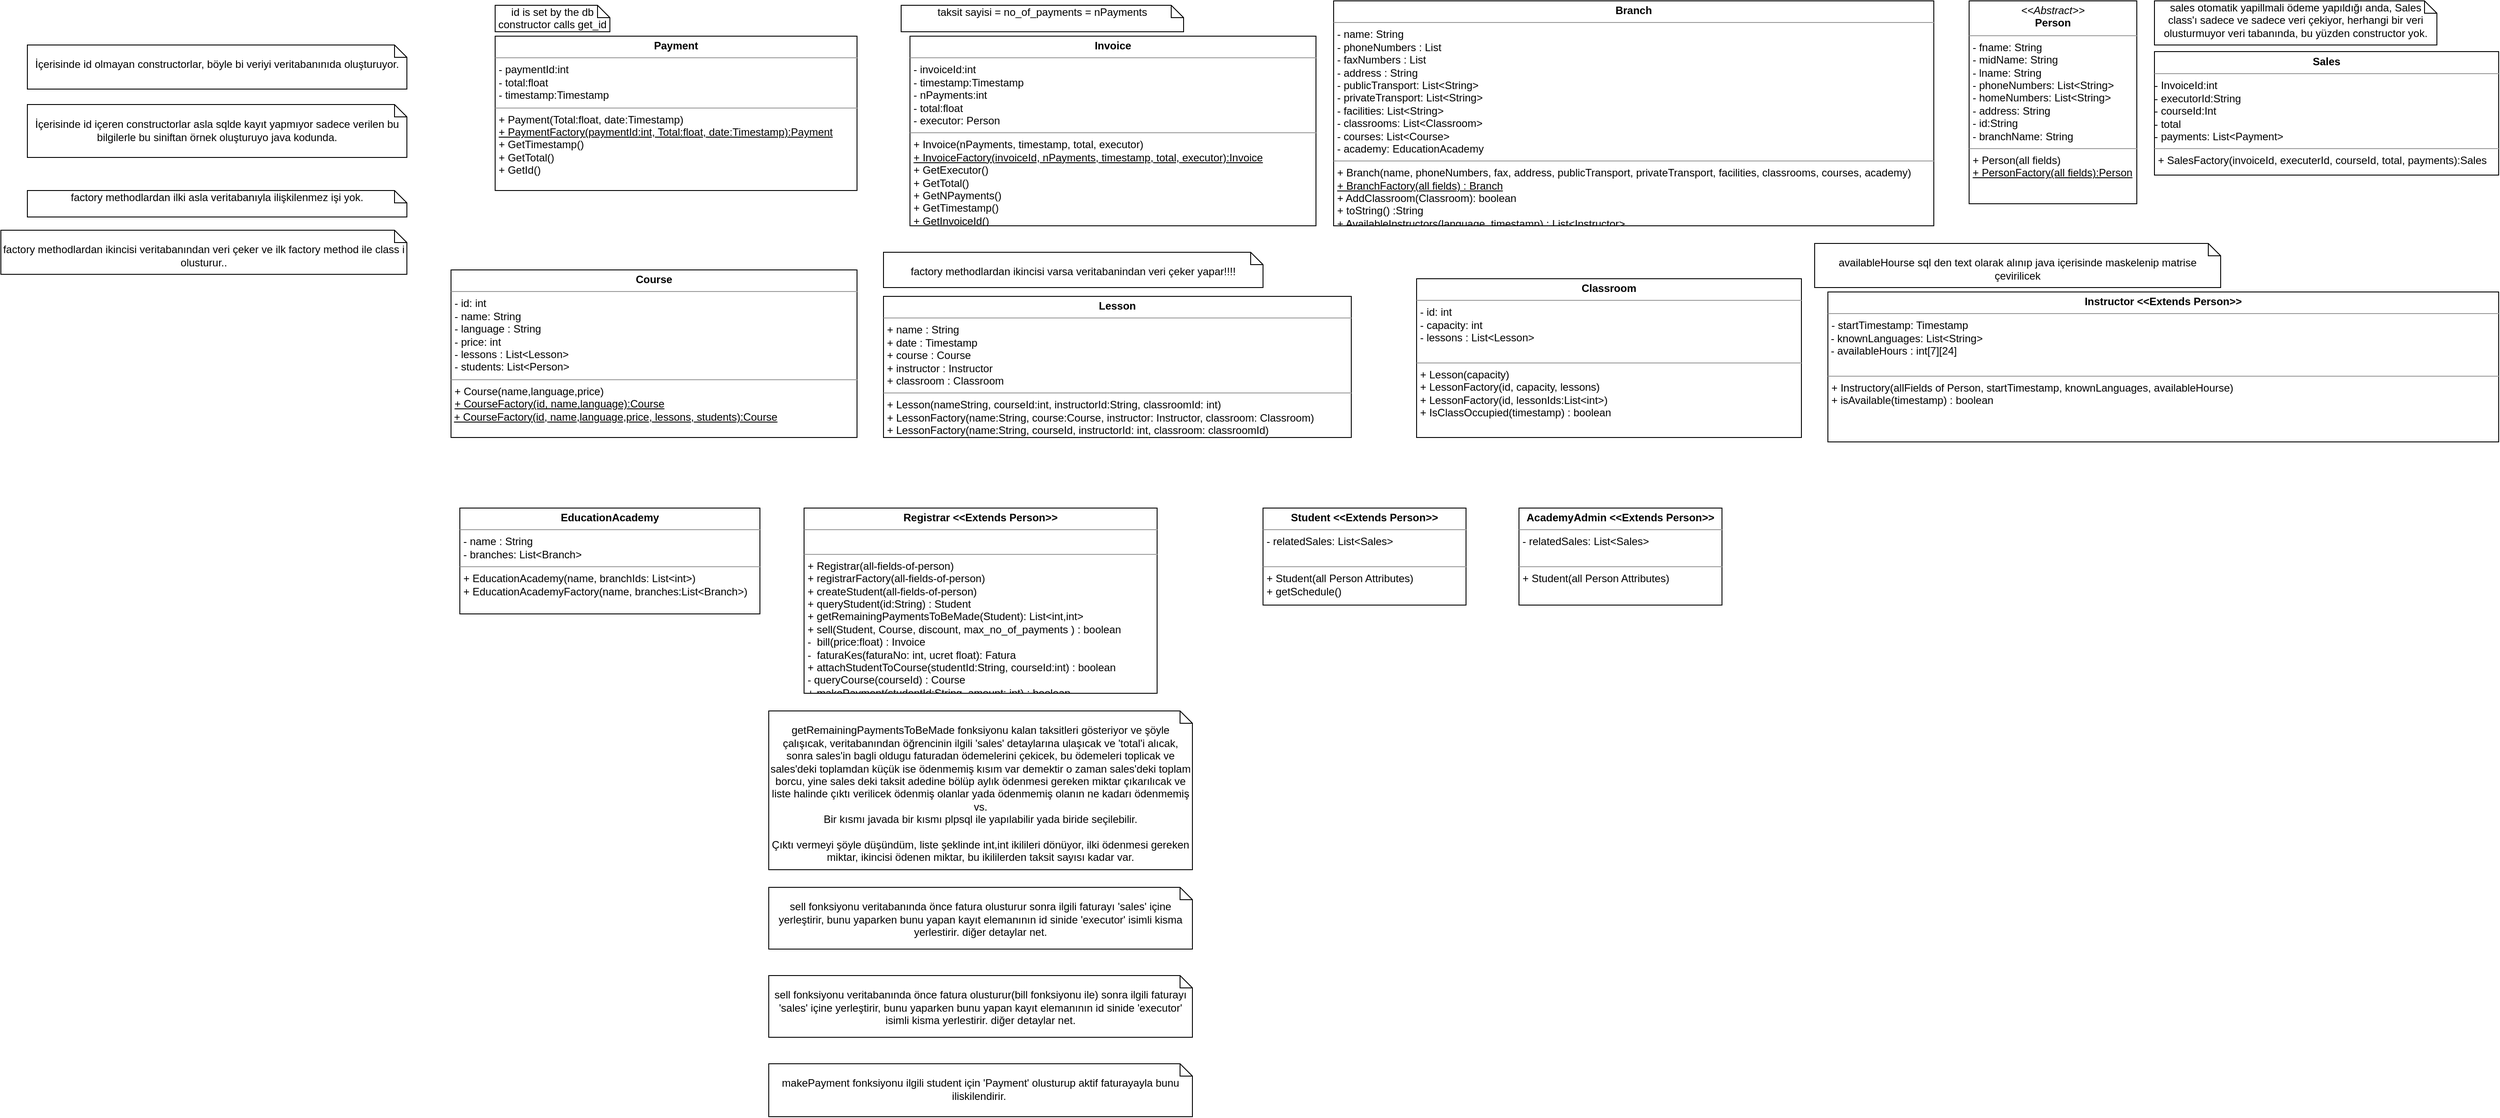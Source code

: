<mxfile version="13.0.0" type="device"><diagram id="SoJPHlBcOKzwQ1903XTf" name="Page-1"><mxGraphModel dx="3327" dy="979" grid="1" gridSize="10" guides="1" tooltips="1" connect="1" arrows="1" fold="1" page="1" pageScale="1" pageWidth="827" pageHeight="1169" math="0" shadow="0"><root><mxCell id="0"/><mxCell id="1" parent="0"/><mxCell id="TnJ2MI2GTF-9wMHcSsY4-5" value="&lt;p style=&quot;margin: 4px 0px 0px ; text-align: center&quot;&gt;&lt;b&gt;EducationAcademy&lt;/b&gt;&lt;/p&gt;&lt;hr size=&quot;1&quot;&gt;&lt;p style=&quot;margin: 0px 0px 0px 4px&quot;&gt;- name : String&amp;nbsp;&lt;/p&gt;&lt;p style=&quot;margin: 0px 0px 0px 4px&quot;&gt;- branches: List&amp;lt;Branch&amp;gt;&lt;/p&gt;&lt;hr size=&quot;1&quot;&gt;&lt;p style=&quot;margin: 0px 0px 0px 4px&quot;&gt;+ EducationAcademy(name, branchIds: List&amp;lt;int&amp;gt;)&lt;br&gt;&lt;/p&gt;&lt;p style=&quot;margin: 0px 0px 0px 4px&quot;&gt;+ EducationAcademyFactory(name, branches:List&amp;lt;Branch&amp;gt;)&lt;/p&gt;&lt;p style=&quot;margin: 0px 0px 0px 4px&quot;&gt;&lt;br&gt;&lt;/p&gt;" style="verticalAlign=top;align=left;overflow=fill;fontSize=12;fontFamily=Helvetica;html=1;" parent="1" vertex="1"><mxGeometry x="-670" y="600" width="340" height="120" as="geometry"/></mxCell><mxCell id="TnJ2MI2GTF-9wMHcSsY4-7" value="&lt;p style=&quot;margin: 4px 0px 0px ; text-align: center&quot;&gt;&lt;b&gt;Classroom&lt;/b&gt;&lt;/p&gt;&lt;hr size=&quot;1&quot;&gt;&lt;p style=&quot;margin: 0px 0px 0px 4px&quot;&gt;- id: int&lt;/p&gt;&lt;p style=&quot;margin: 0px 0px 0px 4px&quot;&gt;- capacity: int&lt;/p&gt;&lt;p style=&quot;margin: 0px 0px 0px 4px&quot;&gt;- lessons : List&amp;lt;Lesson&amp;gt;&lt;/p&gt;&lt;p style=&quot;margin: 0px 0px 0px 4px&quot;&gt;&lt;br&gt;&lt;/p&gt;&lt;hr size=&quot;1&quot;&gt;&lt;p style=&quot;margin: 0px 0px 0px 4px&quot;&gt;+ Lesson(capacity)&lt;/p&gt;&lt;p style=&quot;margin: 0px 0px 0px 4px&quot;&gt;+ LessonFactory(id, capacity, lessons)&lt;/p&gt;&lt;p style=&quot;margin: 0px 0px 0px 4px&quot;&gt;+ LessonFactory(id, lessonIds:List&amp;lt;int&amp;gt;)&lt;/p&gt;&lt;p style=&quot;margin: 0px 0px 0px 4px&quot;&gt;&lt;span&gt;+ IsClassOccupied(timestamp) : boolean&lt;/span&gt;&lt;/p&gt;" style="verticalAlign=top;align=left;overflow=fill;fontSize=12;fontFamily=Helvetica;html=1;" parent="1" vertex="1"><mxGeometry x="414" y="340" width="436" height="180" as="geometry"/></mxCell><mxCell id="TnJ2MI2GTF-9wMHcSsY4-32" value="&lt;p style=&quot;margin: 4px 0px 0px ; text-align: center&quot;&gt;&lt;i&gt;&amp;lt;&amp;lt;Abstract&amp;gt;&amp;gt;&lt;/i&gt;&lt;br&gt;&lt;b&gt;Person&lt;/b&gt;&lt;/p&gt;&lt;hr size=&quot;1&quot;&gt;&lt;p style=&quot;margin: 0px 0px 0px 4px&quot;&gt;- fname: String&lt;/p&gt;&lt;p style=&quot;margin: 0px 0px 0px 4px&quot;&gt;- midName: String&lt;/p&gt;&lt;p style=&quot;margin: 0px 0px 0px 4px&quot;&gt;- lname: String&lt;/p&gt;&lt;p style=&quot;margin: 0px 0px 0px 4px&quot;&gt;- phoneNumbers: List&amp;lt;String&amp;gt;&lt;/p&gt;&lt;p style=&quot;margin: 0px 0px 0px 4px&quot;&gt;- homeNumbers: List&amp;lt;String&amp;gt;&lt;/p&gt;&lt;p style=&quot;margin: 0px 0px 0px 4px&quot;&gt;- address: String&lt;br&gt;&lt;/p&gt;&lt;p style=&quot;margin: 0px 0px 0px 4px&quot;&gt;- id:String&lt;br&gt;&lt;/p&gt;&lt;p style=&quot;margin: 0px 0px 0px 4px&quot;&gt;- branchName: String&lt;/p&gt;&lt;hr size=&quot;1&quot;&gt;&lt;p style=&quot;margin: 0px 0px 0px 4px&quot;&gt;+ Person(all fields)&lt;br&gt;&lt;u&gt;+ PersonFactory(all fields):Person&lt;/u&gt;&lt;/p&gt;" style="verticalAlign=top;align=left;overflow=fill;fontSize=12;fontFamily=Helvetica;html=1;" parent="1" vertex="1"><mxGeometry x="1040" y="25" width="190" height="230" as="geometry"/></mxCell><mxCell id="El3-DVQUQcRzg4IHsmpp-22" value="&lt;p style=&quot;margin: 4px 0px 0px ; text-align: center&quot;&gt;&lt;b&gt;Instructor &amp;lt;&amp;lt;Extends Person&amp;gt;&amp;gt;&lt;/b&gt;&lt;/p&gt;&lt;hr size=&quot;1&quot;&gt;&lt;p style=&quot;margin: 0px 0px 0px 4px&quot;&gt;- startTimestamp: Timestamp&lt;/p&gt;&amp;nbsp;- knownLanguages: List&amp;lt;String&amp;gt;&lt;br&gt;&amp;nbsp;- availableHours : int[7][24]&lt;br&gt;&lt;div style=&quot;padding: 0px ; margin: 0px&quot;&gt;&lt;br style=&quot;padding: 0px ; margin: 0px&quot;&gt;&lt;/div&gt;&lt;hr size=&quot;1&quot;&gt;&lt;p style=&quot;margin: 0px 0px 0px 4px&quot;&gt;&lt;span&gt;+ Instructory(allFields of Person, startTimestamp, knownLanguages, availableHourse)&lt;/span&gt;&lt;/p&gt;&lt;p style=&quot;margin: 0px 0px 0px 4px&quot;&gt;&lt;span&gt;+ isAvailable(timestamp) : boolean&lt;/span&gt;&lt;/p&gt;&lt;p style=&quot;margin: 0px 0px 0px 4px&quot;&gt;&lt;br&gt;&lt;/p&gt;&lt;p style=&quot;margin: 0px 0px 0px 4px&quot;&gt;&lt;br&gt;&lt;/p&gt;" style="verticalAlign=top;align=left;overflow=fill;fontSize=12;fontFamily=Helvetica;html=1;" parent="1" vertex="1"><mxGeometry x="880" y="355" width="760" height="170" as="geometry"/></mxCell><mxCell id="El3-DVQUQcRzg4IHsmpp-23" value="&lt;p style=&quot;margin: 4px 0px 0px ; text-align: center&quot;&gt;&lt;b&gt;Branch&lt;/b&gt;&lt;/p&gt;&lt;hr size=&quot;1&quot;&gt;&lt;p style=&quot;margin: 0px 0px 0px 4px&quot;&gt;&lt;span&gt;- name: String&lt;/span&gt;&lt;/p&gt;&lt;p style=&quot;margin: 0px 0px 0px 4px&quot;&gt;&lt;span&gt;- phoneNumbers : List&lt;/span&gt;&lt;/p&gt;&lt;p style=&quot;margin: 0px 0px 0px 4px&quot;&gt;&lt;span&gt;- faxNumbers : List&lt;/span&gt;&lt;/p&gt;&lt;p style=&quot;margin: 0px 0px 0px 4px&quot;&gt;&lt;span&gt;- address : String&lt;/span&gt;&lt;/p&gt;&lt;p style=&quot;margin: 0px 0px 0px 4px&quot;&gt;&lt;span&gt;- publicTransport: List&amp;lt;String&amp;gt;&lt;/span&gt;&lt;/p&gt;&lt;p style=&quot;margin: 0px 0px 0px 4px&quot;&gt;&lt;span&gt;- privateTransport: List&amp;lt;String&amp;gt;&lt;/span&gt;&lt;/p&gt;&lt;p style=&quot;margin: 0px 0px 0px 4px&quot;&gt;&lt;span&gt;- facilities: List&amp;lt;String&amp;gt;&lt;/span&gt;&lt;/p&gt;&lt;p style=&quot;margin: 0px 0px 0px 4px&quot;&gt;&lt;span&gt;- classrooms: List&amp;lt;Classroom&amp;gt;&lt;/span&gt;&lt;/p&gt;&lt;p style=&quot;margin: 0px 0px 0px 4px&quot;&gt;&lt;span&gt;- courses: List&amp;lt;Course&amp;gt;&lt;/span&gt;&lt;/p&gt;&lt;p style=&quot;margin: 0px 0px 0px 4px&quot;&gt;&lt;span&gt;- academy: EducationAcademy&lt;/span&gt;&lt;/p&gt;&lt;hr size=&quot;1&quot;&gt;&lt;p style=&quot;margin: 0px 0px 0px 4px&quot;&gt;+ Branch(name, phoneNumbers, fax, address, publicTransport, privateTransport, facilities, classrooms, courses, academy)&lt;/p&gt;&lt;p style=&quot;margin: 0px 0px 0px 4px&quot;&gt;&lt;u&gt;+ BranchFactory(all fields) : Branch&lt;/u&gt;&lt;/p&gt;&lt;p style=&quot;margin: 0px 0px 0px 4px&quot;&gt;+ AddClassroom(Classroom): boolean&lt;/p&gt;&lt;p style=&quot;margin: 0px 0px 0px 4px&quot;&gt;+ toString() :String&lt;/p&gt;&lt;p style=&quot;margin: 0px 0px 0px 4px&quot;&gt;+ AvailableInstructors(language, timestamp) : List&amp;lt;Instructor&amp;gt;&amp;nbsp;&lt;/p&gt;&lt;p style=&quot;margin: 0px 0px 0px 4px&quot;&gt;+ AvailableClassrooms(timestamp) : List&amp;lt;Classroom&amp;gt;&lt;/p&gt;&lt;p style=&quot;margin: 0px 0px 0px 4px&quot;&gt;&lt;br&gt;&lt;/p&gt;" style="verticalAlign=top;align=left;overflow=fill;fontSize=12;fontFamily=Helvetica;html=1;" parent="1" vertex="1"><mxGeometry x="320" y="25" width="680" height="255" as="geometry"/></mxCell><mxCell id="El3-DVQUQcRzg4IHsmpp-62" value="&lt;p style=&quot;margin: 4px 0px 0px ; text-align: center&quot;&gt;&lt;b&gt;Invoice&lt;/b&gt;&lt;/p&gt;&lt;hr size=&quot;1&quot;&gt;&lt;p style=&quot;margin: 0px 0px 0px 4px&quot;&gt;- invoiceId:int&lt;/p&gt;&lt;p style=&quot;margin: 0px 0px 0px 4px&quot;&gt;- timestamp:Timestamp&lt;/p&gt;&lt;p style=&quot;margin: 0px 0px 0px 4px&quot;&gt;- nPayments:int&lt;/p&gt;&lt;p style=&quot;margin: 0px 0px 0px 4px&quot;&gt;- total:float&lt;/p&gt;&lt;p style=&quot;margin: 0px 0px 0px 4px&quot;&gt;- executor: Person&lt;/p&gt;&lt;hr size=&quot;1&quot;&gt;&lt;p style=&quot;margin: 0px 0px 0px 4px&quot;&gt;+ Invoice(nPayments, timestamp, total, executor)&lt;/p&gt;&lt;p style=&quot;margin: 0px 0px 0px 4px&quot;&gt;&lt;u&gt;+ InvoiceFactory(invoiceId, nPayments, timestamp, total, executor):Invoice&lt;/u&gt;&lt;br&gt;&lt;/p&gt;&lt;p style=&quot;margin: 0px 0px 0px 4px&quot;&gt;+ GetExecutor()&lt;/p&gt;&lt;p style=&quot;margin: 0px 0px 0px 4px&quot;&gt;+ GetTotal()&lt;/p&gt;&lt;p style=&quot;margin: 0px 0px 0px 4px&quot;&gt;+ GetNPayments()&lt;/p&gt;&lt;p style=&quot;margin: 0px 0px 0px 4px&quot;&gt;+ GetTimestamp()&lt;/p&gt;&lt;p style=&quot;margin: 0px 0px 0px 4px&quot;&gt;+ GetInvoiceId()&lt;/p&gt;" style="verticalAlign=top;align=left;overflow=fill;fontSize=12;fontFamily=Helvetica;html=1;" parent="1" vertex="1"><mxGeometry x="-160" y="65" width="460" height="215" as="geometry"/></mxCell><mxCell id="El3-DVQUQcRzg4IHsmpp-63" value="&lt;p style=&quot;margin: 4px 0px 0px ; text-align: center&quot;&gt;&lt;b&gt;Sales&lt;/b&gt;&lt;/p&gt;&lt;hr size=&quot;1&quot;&gt;&lt;p style=&quot;margin: 0px 0px 0px 4px&quot;&gt;&lt;/p&gt;- InvoiceId:int&lt;br&gt;- executorId:String&lt;br&gt;- courseId:Int&lt;br&gt;- total&lt;br&gt;- payments: List&amp;lt;Payment&amp;gt;&amp;nbsp;&lt;br&gt;&lt;hr size=&quot;1&quot;&gt;&lt;p style=&quot;margin: 0px 0px 0px 4px&quot;&gt;+ SalesFactory(invoiceId, executerId, courseId, total, payments):Sales&lt;/p&gt;&lt;p style=&quot;margin: 0px 0px 0px 4px&quot;&gt;&lt;br&gt;&lt;/p&gt;" style="verticalAlign=top;align=left;overflow=fill;fontSize=12;fontFamily=Helvetica;html=1;" parent="1" vertex="1"><mxGeometry x="1250" y="82.5" width="390" height="140" as="geometry"/></mxCell><mxCell id="El3-DVQUQcRzg4IHsmpp-64" value="&lt;p style=&quot;margin: 4px 0px 0px ; text-align: center&quot;&gt;&lt;b&gt;Payment&lt;/b&gt;&lt;/p&gt;&lt;hr size=&quot;1&quot;&gt;&lt;p style=&quot;margin: 0px 0px 0px 4px&quot;&gt;- paymentId:int&lt;/p&gt;&lt;p style=&quot;margin: 0px 0px 0px 4px&quot;&gt;- total:float&lt;/p&gt;&lt;p style=&quot;margin: 0px 0px 0px 4px&quot;&gt;- timestamp:Timestamp&amp;nbsp; &amp;nbsp;&lt;/p&gt;&lt;hr size=&quot;1&quot;&gt;&lt;p style=&quot;margin: 0px 0px 0px 4px&quot;&gt;+ Payment(Total:float, date:Timestamp)&lt;br&gt;&lt;/p&gt;&lt;p style=&quot;margin: 0px 0px 0px 4px&quot;&gt;&lt;u&gt;+ PaymentFactory(paymentId:int, Total:float, date:Timestamp):Payment&lt;/u&gt;&lt;/p&gt;&lt;p style=&quot;margin: 0px 0px 0px 4px&quot;&gt;+ GetTimestamp()&lt;/p&gt;&lt;p style=&quot;margin: 0px 0px 0px 4px&quot;&gt;+ GetTotal()&lt;/p&gt;&lt;p style=&quot;margin: 0px 0px 0px 4px&quot;&gt;+ GetId()&lt;/p&gt;" style="verticalAlign=top;align=left;overflow=fill;fontSize=12;fontFamily=Helvetica;html=1;" parent="1" vertex="1"><mxGeometry x="-630" y="65" width="410" height="175" as="geometry"/></mxCell><mxCell id="El3-DVQUQcRzg4IHsmpp-67" value="&lt;p style=&quot;margin: 4px 0px 0px ; text-align: center&quot;&gt;&lt;b&gt;Student &amp;lt;&amp;lt;Extends Person&amp;gt;&amp;gt;&lt;/b&gt;&lt;/p&gt;&lt;hr size=&quot;1&quot;&gt;&lt;p style=&quot;margin: 0px 0px 0px 4px&quot;&gt;- relatedSales: List&amp;lt;Sales&amp;gt;&lt;/p&gt;&lt;p style=&quot;margin: 0px 0px 0px 4px&quot;&gt;&lt;br&gt;&lt;/p&gt;&lt;hr size=&quot;1&quot;&gt;&lt;p style=&quot;margin: 0px 0px 0px 4px&quot;&gt;+ Student(all Person Attributes)&lt;/p&gt;&lt;p style=&quot;margin: 0px 0px 0px 4px&quot;&gt;+ getSchedule()&lt;/p&gt;&lt;p style=&quot;margin: 0px 0px 0px 4px&quot;&gt;&lt;br&gt;&lt;/p&gt;" style="verticalAlign=top;align=left;overflow=fill;fontSize=12;fontFamily=Helvetica;html=1;" parent="1" vertex="1"><mxGeometry x="240" y="600" width="230" height="110" as="geometry"/></mxCell><mxCell id="El3-DVQUQcRzg4IHsmpp-69" value="&lt;p style=&quot;margin: 4px 0px 0px ; text-align: center&quot;&gt;&lt;span style=&quot;font-weight: 700&quot;&gt;Registrar &amp;lt;&amp;lt;Extends Person&amp;gt;&amp;gt;&lt;/span&gt;&lt;br&gt;&lt;/p&gt;&lt;hr size=&quot;1&quot;&gt;&lt;p style=&quot;margin: 0px 0px 0px 4px&quot;&gt;&lt;br&gt;&lt;/p&gt;&lt;hr size=&quot;1&quot;&gt;&lt;p style=&quot;margin: 0px 0px 0px 4px&quot;&gt;+ Registrar(all-fields-of-person)&lt;/p&gt;&lt;p style=&quot;margin: 0px 0px 0px 4px&quot;&gt;+ registrarFactory(all-fields-of-person)&lt;/p&gt;&lt;p style=&quot;margin: 0px 0px 0px 4px&quot;&gt;+ createStudent(all-fields-of-person)&lt;/p&gt;&lt;p style=&quot;margin: 0px 0px 0px 4px&quot;&gt;+ queryStudent(id:String) : Student&lt;/p&gt;&lt;p style=&quot;margin: 0px 0px 0px 4px&quot;&gt;+ getRemainingPaymentsToBeMade(Student): List&amp;lt;int,int&amp;gt;&lt;/p&gt;&lt;p style=&quot;margin: 0px 0px 0px 4px&quot;&gt;+ sell(Student, Course, discount, max_no_of_payments ) : boolean&lt;/p&gt;&lt;p style=&quot;margin: 0px 0px 0px 4px&quot;&gt;-&amp;nbsp; bill(price:float) : Invoice&lt;/p&gt;&lt;p style=&quot;margin: 0px 0px 0px 4px&quot;&gt;-&amp;nbsp; faturaKes(faturaNo: int, ucret float): Fatura&lt;br&gt;&lt;/p&gt;&lt;p style=&quot;margin: 0px 0px 0px 4px&quot;&gt;+ attachStudentToCourse(studentId:String, courseId:int) : boolean&lt;/p&gt;&lt;p style=&quot;margin: 0px 0px 0px 4px&quot;&gt;- queryCourse(courseId) : Course&lt;/p&gt;&lt;p style=&quot;margin: 0px 0px 0px 4px&quot;&gt;+ makePayment(studentId:String, amount: int) : boolean&lt;/p&gt;&lt;p style=&quot;margin: 0px 0px 0px 4px&quot;&gt;&lt;br&gt;&lt;/p&gt;&lt;p style=&quot;margin: 0px 0px 0px 4px&quot;&gt;&lt;br&gt;&lt;/p&gt;" style="verticalAlign=top;align=left;overflow=fill;fontSize=12;fontFamily=Helvetica;html=1;" parent="1" vertex="1"><mxGeometry x="-280" y="600" width="400" height="210" as="geometry"/></mxCell><mxCell id="El3-DVQUQcRzg4IHsmpp-73" value="&lt;p style=&quot;margin: 4px 0px 0px ; text-align: center&quot;&gt;&lt;b&gt;Lesson&lt;/b&gt;&lt;/p&gt;&lt;hr size=&quot;1&quot;&gt;&lt;p style=&quot;margin: 0px 0px 0px 4px&quot;&gt;+ name : String&lt;/p&gt;&lt;p style=&quot;margin: 0px 0px 0px 4px&quot;&gt;+ date : Timestamp&lt;/p&gt;&lt;p style=&quot;margin: 0px 0px 0px 4px&quot;&gt;+ course : Course&lt;/p&gt;&lt;p style=&quot;margin: 0px 0px 0px 4px&quot;&gt;+ instructor : Instructor&lt;/p&gt;&lt;p style=&quot;margin: 0px 0px 0px 4px&quot;&gt;+ classroom : Classroom&lt;/p&gt;&lt;hr size=&quot;1&quot;&gt;&lt;p style=&quot;margin: 0px 0px 0px 4px&quot;&gt;+ Lesson(nameString, courseId:int, instructorId:String, classroomId: int)&lt;/p&gt;&lt;p style=&quot;margin: 0px 0px 0px 4px&quot;&gt;+ LessonFactory(name:String, course:Course, instructor: Instructor, classroom: Classroom)&lt;/p&gt;&lt;p style=&quot;margin: 0px 0px 0px 4px&quot;&gt;+ LessonFactory(name:String, courseId, instructorId: int, classroom: classroomId)&lt;/p&gt;&lt;p style=&quot;margin: 0px 0px 0px 4px&quot;&gt;&lt;br&gt;&lt;/p&gt;" style="verticalAlign=top;align=left;overflow=fill;fontSize=12;fontFamily=Helvetica;html=1;" parent="1" vertex="1"><mxGeometry x="-190" y="360" width="530" height="160" as="geometry"/></mxCell><mxCell id="El3-DVQUQcRzg4IHsmpp-81" value="&lt;p style=&quot;margin: 4px 0px 0px ; text-align: center&quot;&gt;&lt;b&gt;Course&lt;/b&gt;&lt;/p&gt;&lt;hr size=&quot;1&quot;&gt;&lt;p style=&quot;margin: 0px 0px 0px 4px&quot;&gt;- id: int&lt;/p&gt;&lt;p style=&quot;margin: 0px 0px 0px 4px&quot;&gt;- name: String&lt;/p&gt;&lt;p style=&quot;margin: 0px 0px 0px 4px&quot;&gt;- language : String&lt;/p&gt;&lt;p style=&quot;margin: 0px 0px 0px 4px&quot;&gt;- price: int&lt;/p&gt;&lt;p style=&quot;margin: 0px 0px 0px 4px&quot;&gt;- lessons : List&amp;lt;Lesson&amp;gt;&lt;/p&gt;&lt;p style=&quot;margin: 0px 0px 0px 4px&quot;&gt;- students: List&amp;lt;Person&amp;gt;&lt;/p&gt;&lt;hr size=&quot;1&quot;&gt;&lt;p style=&quot;margin: 0px 0px 0px 4px&quot;&gt;+ Course(name,language,price)&lt;/p&gt;&lt;p style=&quot;margin: 0px 0px 0px 4px&quot;&gt;&lt;u&gt;+ CourseFactory(id, name,language):Course&lt;/u&gt;&lt;br&gt;&lt;/p&gt;&amp;nbsp;&lt;u&gt;+ CourseFactory(id, name,language,price, lessons, students):Course&lt;br&gt;&lt;/u&gt;" style="verticalAlign=top;align=left;overflow=fill;fontSize=12;fontFamily=Helvetica;html=1;" parent="1" vertex="1"><mxGeometry x="-680" y="330" width="460" height="190" as="geometry"/></mxCell><mxCell id="Ra2BY8IV-6v0WEHMthjM-3" value="id is set by the db&lt;br&gt;constructor calls get_id" style="shape=note;whiteSpace=wrap;html=1;size=14;verticalAlign=top;align=center;spacingTop=-6;" parent="1" vertex="1"><mxGeometry x="-630" y="30" width="130" height="30" as="geometry"/></mxCell><mxCell id="Ra2BY8IV-6v0WEHMthjM-4" value="taksit sayisi = no_of_payments = nPayments" style="shape=note;whiteSpace=wrap;html=1;size=14;verticalAlign=top;align=center;spacingTop=-6;" parent="1" vertex="1"><mxGeometry x="-170" y="30" width="320" height="30" as="geometry"/></mxCell><mxCell id="Ra2BY8IV-6v0WEHMthjM-7" value="&lt;br&gt;İçerisinde id içeren constructorlar asla sqlde kayıt yapmıyor sadece verilen bu bilgilerle bu siniftan örnek oluşturuyo java kodunda." style="shape=note;whiteSpace=wrap;html=1;size=14;verticalAlign=top;align=center;spacingTop=-6;" parent="1" vertex="1"><mxGeometry x="-1160" y="142.5" width="430" height="60" as="geometry"/></mxCell><mxCell id="Ra2BY8IV-6v0WEHMthjM-8" value="&lt;br&gt;İçerisinde id olmayan constructorlar, böyle bi veriyi veritabanınıda oluşturuyor." style="shape=note;whiteSpace=wrap;html=1;size=14;verticalAlign=top;align=center;spacingTop=-6;" parent="1" vertex="1"><mxGeometry x="-1160" y="75" width="430" height="50" as="geometry"/></mxCell><mxCell id="Ra2BY8IV-6v0WEHMthjM-10" value="sales otomatik yapillmali ödeme yapıldığı anda, Sales class'ı sadece ve sadece veri çekiyor, herhangi bir veri olusturmuyor veri tabanında, bu yüzden constructor yok." style="shape=note;whiteSpace=wrap;html=1;size=14;verticalAlign=top;align=center;spacingTop=-6;" parent="1" vertex="1"><mxGeometry x="1250" y="25" width="320" height="50" as="geometry"/></mxCell><mxCell id="Ra2BY8IV-6v0WEHMthjM-11" value="&lt;br&gt;factory methodlardan ikincisi varsa veritabanindan veri çeker yapar!!!!" style="shape=note;whiteSpace=wrap;html=1;size=14;verticalAlign=top;align=center;spacingTop=-6;" parent="1" vertex="1"><mxGeometry x="-190" y="310" width="430" height="40" as="geometry"/></mxCell><mxCell id="Ra2BY8IV-6v0WEHMthjM-13" value="factory methodlardan ilki asla veritabanıyla ilişkilenmez işi yok." style="shape=note;whiteSpace=wrap;html=1;size=14;verticalAlign=top;align=center;spacingTop=-6;" parent="1" vertex="1"><mxGeometry x="-1160" y="240" width="430" height="30" as="geometry"/></mxCell><mxCell id="Ra2BY8IV-6v0WEHMthjM-14" value="&lt;br&gt;factory methodlardan ikincisi veritabanından veri çeker ve ilk factory method ile class i olusturur.." style="shape=note;whiteSpace=wrap;html=1;size=14;verticalAlign=top;align=center;spacingTop=-6;" parent="1" vertex="1"><mxGeometry x="-1190" y="285" width="460" height="50" as="geometry"/></mxCell><mxCell id="HtkXA_ntyKl2IC4XyAuS-1" value="&lt;br&gt;availableHourse sql den text olarak alınıp java içerisinde maskelenip matrise çevirilicek" style="shape=note;whiteSpace=wrap;html=1;size=14;verticalAlign=top;align=center;spacingTop=-6;" vertex="1" parent="1"><mxGeometry x="865" y="300" width="460" height="50" as="geometry"/></mxCell><mxCell id="HtkXA_ntyKl2IC4XyAuS-2" value="&lt;br&gt;getRemainingPaymentsToBeMade fonksiyonu kalan taksitleri gösteriyor ve şöyle çalışıcak, veritabanından öğrencinin ilgili 'sales' detaylarına ulaşıcak ve 'total'i alıcak, sonra sales'in bagli oldugu faturadan ödemelerini çekicek, bu ödemeleri toplicak ve sales'deki toplamdan küçük ise ödenmemiş kısım var demektir o zaman sales'deki toplam borcu, yine sales deki taksit adedine bölüp aylık ödenmesi gereken miktar çıkarılıcak ve liste halinde çıktı verilicek ödenmiş olanlar yada ödenmemiş olanın ne kadarı ödenmemiş vs.&lt;br&gt;Bir kısmı javada bir kısmı plpsql ile yapılabilir yada biride seçilebilir.&lt;br&gt;&lt;br&gt;Çıktı vermeyi şöyle düşündüm, liste şeklinde int,int ikilileri dönüyor, ilki ödenmesi gereken miktar, ikincisi ödenen miktar, bu ikililerden taksit sayısı kadar var.&lt;br&gt;" style="shape=note;whiteSpace=wrap;html=1;size=14;verticalAlign=top;align=center;spacingTop=-6;" vertex="1" parent="1"><mxGeometry x="-320" y="830" width="480" height="180" as="geometry"/></mxCell><mxCell id="HtkXA_ntyKl2IC4XyAuS-3" value="&lt;br&gt;sell fonksiyonu veritabanında önce fatura olusturur sonra ilgili faturayı 'sales' içine yerleştirir, bunu yaparken bunu yapan kayıt elemanının id sinide 'executor' isimli kisma yerlestirir. diğer detaylar net." style="shape=note;whiteSpace=wrap;html=1;size=14;verticalAlign=top;align=center;spacingTop=-6;" vertex="1" parent="1"><mxGeometry x="-320" y="1030" width="480" height="70" as="geometry"/></mxCell><mxCell id="HtkXA_ntyKl2IC4XyAuS-4" value="&lt;br&gt;sell fonksiyonu veritabanında önce fatura olusturur(bill fonksiyonu ile) sonra ilgili faturayı 'sales' içine yerleştirir, bunu yaparken bunu yapan kayıt elemanının id sinide 'executor' isimli kisma yerlestirir. diğer detaylar net." style="shape=note;whiteSpace=wrap;html=1;size=14;verticalAlign=top;align=center;spacingTop=-6;" vertex="1" parent="1"><mxGeometry x="-320" y="1130" width="480" height="70" as="geometry"/></mxCell><mxCell id="HtkXA_ntyKl2IC4XyAuS-5" value="&lt;br&gt;makePayment fonksiyonu ilgili student için 'Payment' olusturup aktif faturayayla bunu iliskilendirir.&amp;nbsp;" style="shape=note;whiteSpace=wrap;html=1;size=14;verticalAlign=top;align=center;spacingTop=-6;" vertex="1" parent="1"><mxGeometry x="-320" y="1230" width="480" height="60" as="geometry"/></mxCell><mxCell id="HtkXA_ntyKl2IC4XyAuS-6" value="&lt;p style=&quot;margin: 4px 0px 0px ; text-align: center&quot;&gt;&lt;b&gt;AcademyAdmin &amp;lt;&amp;lt;Extends Person&amp;gt;&amp;gt;&lt;/b&gt;&lt;/p&gt;&lt;hr size=&quot;1&quot;&gt;&lt;p style=&quot;margin: 0px 0px 0px 4px&quot;&gt;- relatedSales: List&amp;lt;Sales&amp;gt;&lt;/p&gt;&lt;p style=&quot;margin: 0px 0px 0px 4px&quot;&gt;&lt;br&gt;&lt;/p&gt;&lt;hr size=&quot;1&quot;&gt;&lt;p style=&quot;margin: 0px 0px 0px 4px&quot;&gt;+ Student(all Person Attributes)&lt;/p&gt;&lt;p style=&quot;margin: 0px 0px 0px 4px&quot;&gt;&lt;br&gt;&lt;/p&gt;" style="verticalAlign=top;align=left;overflow=fill;fontSize=12;fontFamily=Helvetica;html=1;" vertex="1" parent="1"><mxGeometry x="530" y="600" width="230" height="110" as="geometry"/></mxCell></root></mxGraphModel></diagram></mxfile>